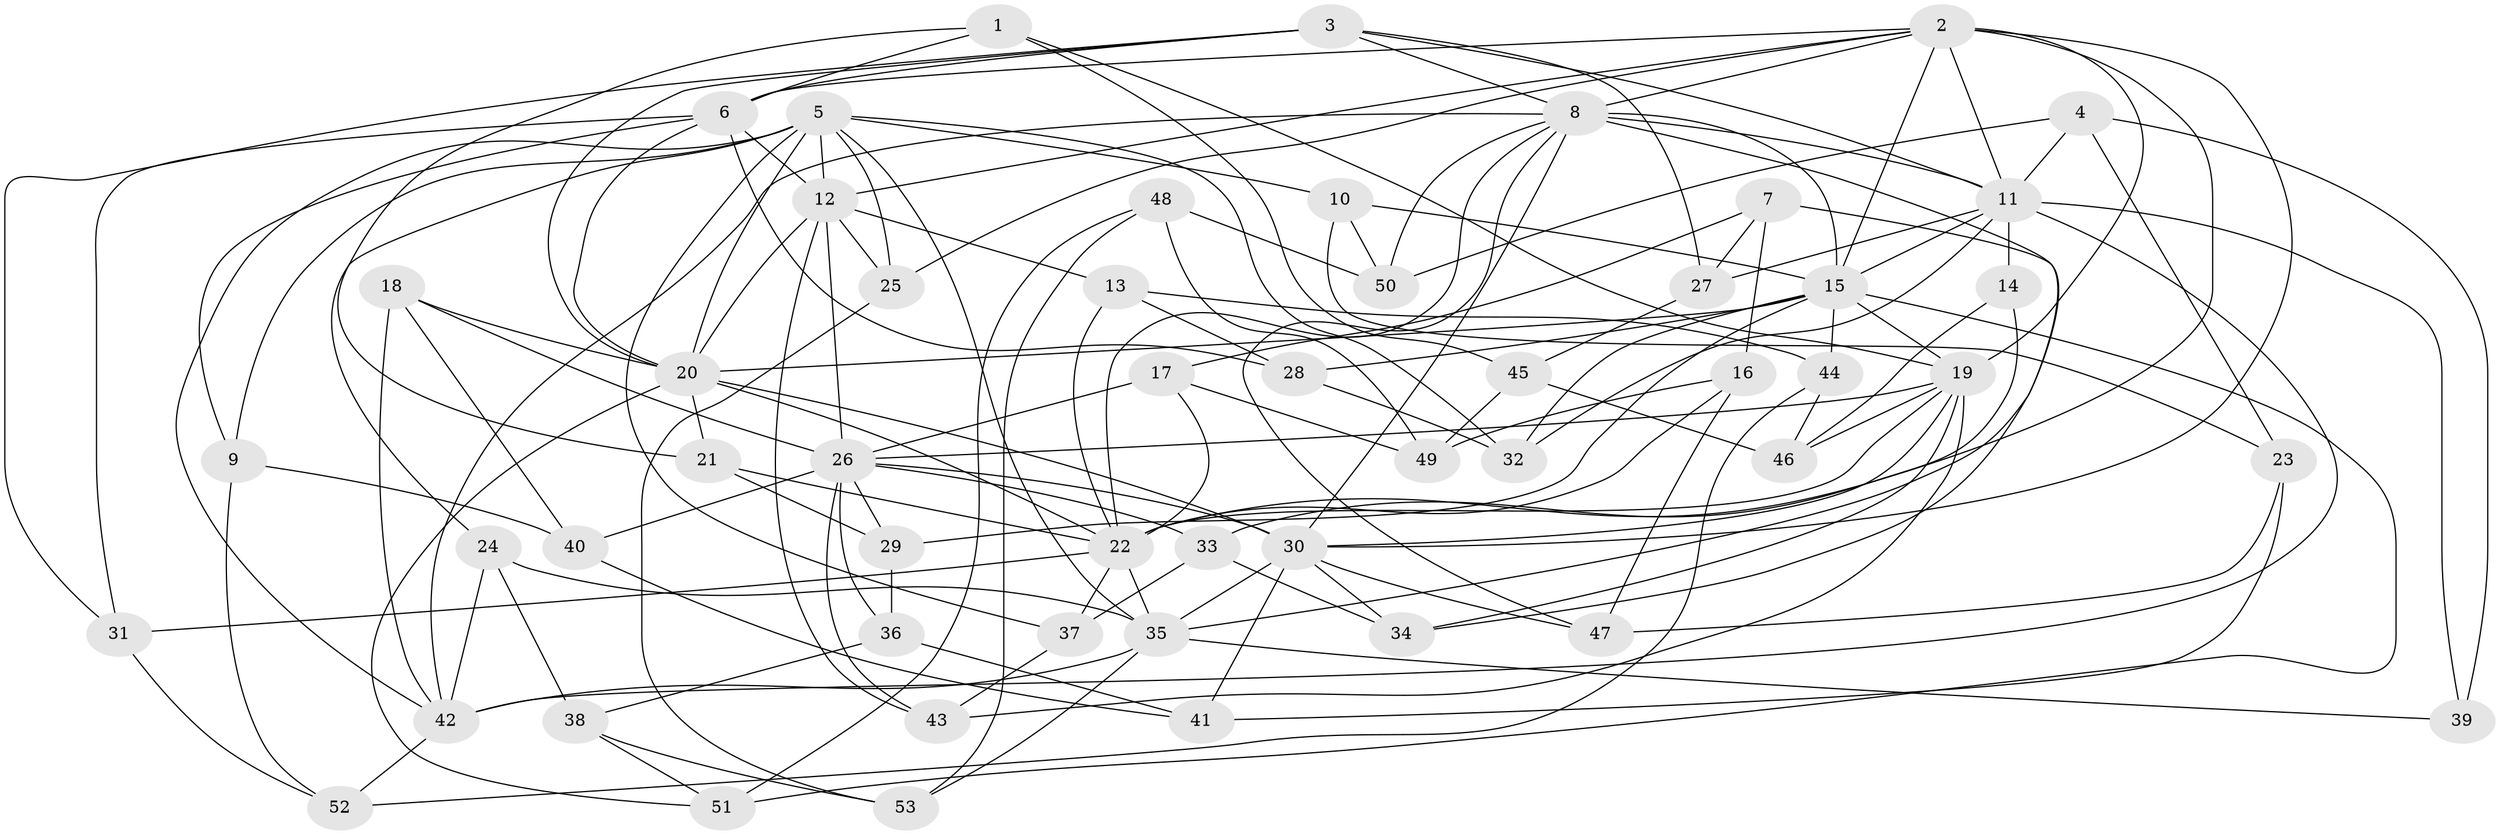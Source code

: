 // original degree distribution, {4: 1.0}
// Generated by graph-tools (version 1.1) at 2025/53/03/04/25 22:53:34]
// undirected, 53 vertices, 143 edges
graph export_dot {
  node [color=gray90,style=filled];
  1;
  2;
  3;
  4;
  5;
  6;
  7;
  8;
  9;
  10;
  11;
  12;
  13;
  14;
  15;
  16;
  17;
  18;
  19;
  20;
  21;
  22;
  23;
  24;
  25;
  26;
  27;
  28;
  29;
  30;
  31;
  32;
  33;
  34;
  35;
  36;
  37;
  38;
  39;
  40;
  41;
  42;
  43;
  44;
  45;
  46;
  47;
  48;
  49;
  50;
  51;
  52;
  53;
  1 -- 6 [weight=1.0];
  1 -- 19 [weight=1.0];
  1 -- 21 [weight=1.0];
  1 -- 45 [weight=1.0];
  2 -- 6 [weight=1.0];
  2 -- 8 [weight=2.0];
  2 -- 11 [weight=1.0];
  2 -- 12 [weight=1.0];
  2 -- 15 [weight=1.0];
  2 -- 19 [weight=3.0];
  2 -- 22 [weight=1.0];
  2 -- 25 [weight=1.0];
  2 -- 30 [weight=1.0];
  3 -- 6 [weight=1.0];
  3 -- 8 [weight=2.0];
  3 -- 11 [weight=1.0];
  3 -- 20 [weight=2.0];
  3 -- 27 [weight=1.0];
  3 -- 31 [weight=1.0];
  4 -- 11 [weight=1.0];
  4 -- 23 [weight=1.0];
  4 -- 39 [weight=1.0];
  4 -- 50 [weight=1.0];
  5 -- 9 [weight=1.0];
  5 -- 10 [weight=1.0];
  5 -- 12 [weight=2.0];
  5 -- 20 [weight=2.0];
  5 -- 24 [weight=1.0];
  5 -- 25 [weight=1.0];
  5 -- 32 [weight=1.0];
  5 -- 35 [weight=1.0];
  5 -- 37 [weight=1.0];
  5 -- 42 [weight=1.0];
  6 -- 9 [weight=1.0];
  6 -- 12 [weight=1.0];
  6 -- 20 [weight=1.0];
  6 -- 28 [weight=1.0];
  6 -- 31 [weight=1.0];
  7 -- 16 [weight=1.0];
  7 -- 17 [weight=1.0];
  7 -- 27 [weight=1.0];
  7 -- 34 [weight=1.0];
  8 -- 11 [weight=1.0];
  8 -- 15 [weight=1.0];
  8 -- 22 [weight=1.0];
  8 -- 30 [weight=1.0];
  8 -- 35 [weight=1.0];
  8 -- 42 [weight=1.0];
  8 -- 47 [weight=1.0];
  8 -- 50 [weight=1.0];
  9 -- 40 [weight=1.0];
  9 -- 52 [weight=1.0];
  10 -- 15 [weight=1.0];
  10 -- 23 [weight=1.0];
  10 -- 50 [weight=1.0];
  11 -- 14 [weight=2.0];
  11 -- 15 [weight=1.0];
  11 -- 27 [weight=1.0];
  11 -- 32 [weight=1.0];
  11 -- 39 [weight=2.0];
  11 -- 42 [weight=1.0];
  12 -- 13 [weight=1.0];
  12 -- 20 [weight=1.0];
  12 -- 25 [weight=1.0];
  12 -- 26 [weight=2.0];
  12 -- 43 [weight=1.0];
  13 -- 22 [weight=1.0];
  13 -- 28 [weight=1.0];
  13 -- 44 [weight=1.0];
  14 -- 33 [weight=1.0];
  14 -- 46 [weight=1.0];
  15 -- 19 [weight=2.0];
  15 -- 20 [weight=1.0];
  15 -- 28 [weight=1.0];
  15 -- 29 [weight=1.0];
  15 -- 32 [weight=1.0];
  15 -- 44 [weight=1.0];
  15 -- 51 [weight=1.0];
  16 -- 22 [weight=1.0];
  16 -- 47 [weight=1.0];
  16 -- 49 [weight=1.0];
  17 -- 22 [weight=1.0];
  17 -- 26 [weight=1.0];
  17 -- 49 [weight=1.0];
  18 -- 20 [weight=1.0];
  18 -- 26 [weight=1.0];
  18 -- 40 [weight=1.0];
  18 -- 42 [weight=1.0];
  19 -- 22 [weight=1.0];
  19 -- 26 [weight=1.0];
  19 -- 30 [weight=1.0];
  19 -- 34 [weight=1.0];
  19 -- 43 [weight=1.0];
  19 -- 46 [weight=1.0];
  20 -- 21 [weight=1.0];
  20 -- 22 [weight=1.0];
  20 -- 30 [weight=1.0];
  20 -- 51 [weight=1.0];
  21 -- 22 [weight=1.0];
  21 -- 29 [weight=1.0];
  22 -- 31 [weight=1.0];
  22 -- 35 [weight=2.0];
  22 -- 37 [weight=1.0];
  23 -- 41 [weight=1.0];
  23 -- 47 [weight=1.0];
  24 -- 35 [weight=1.0];
  24 -- 38 [weight=1.0];
  24 -- 42 [weight=1.0];
  25 -- 53 [weight=1.0];
  26 -- 29 [weight=1.0];
  26 -- 30 [weight=2.0];
  26 -- 33 [weight=1.0];
  26 -- 36 [weight=1.0];
  26 -- 40 [weight=1.0];
  26 -- 43 [weight=1.0];
  27 -- 45 [weight=1.0];
  28 -- 32 [weight=1.0];
  29 -- 36 [weight=1.0];
  30 -- 34 [weight=1.0];
  30 -- 35 [weight=1.0];
  30 -- 41 [weight=1.0];
  30 -- 47 [weight=1.0];
  31 -- 52 [weight=1.0];
  33 -- 34 [weight=1.0];
  33 -- 37 [weight=1.0];
  35 -- 39 [weight=1.0];
  35 -- 42 [weight=2.0];
  35 -- 53 [weight=1.0];
  36 -- 38 [weight=1.0];
  36 -- 41 [weight=1.0];
  37 -- 43 [weight=1.0];
  38 -- 51 [weight=1.0];
  38 -- 53 [weight=1.0];
  40 -- 41 [weight=1.0];
  42 -- 52 [weight=1.0];
  44 -- 46 [weight=1.0];
  44 -- 52 [weight=1.0];
  45 -- 46 [weight=1.0];
  45 -- 49 [weight=1.0];
  48 -- 49 [weight=1.0];
  48 -- 50 [weight=1.0];
  48 -- 51 [weight=1.0];
  48 -- 53 [weight=1.0];
}
